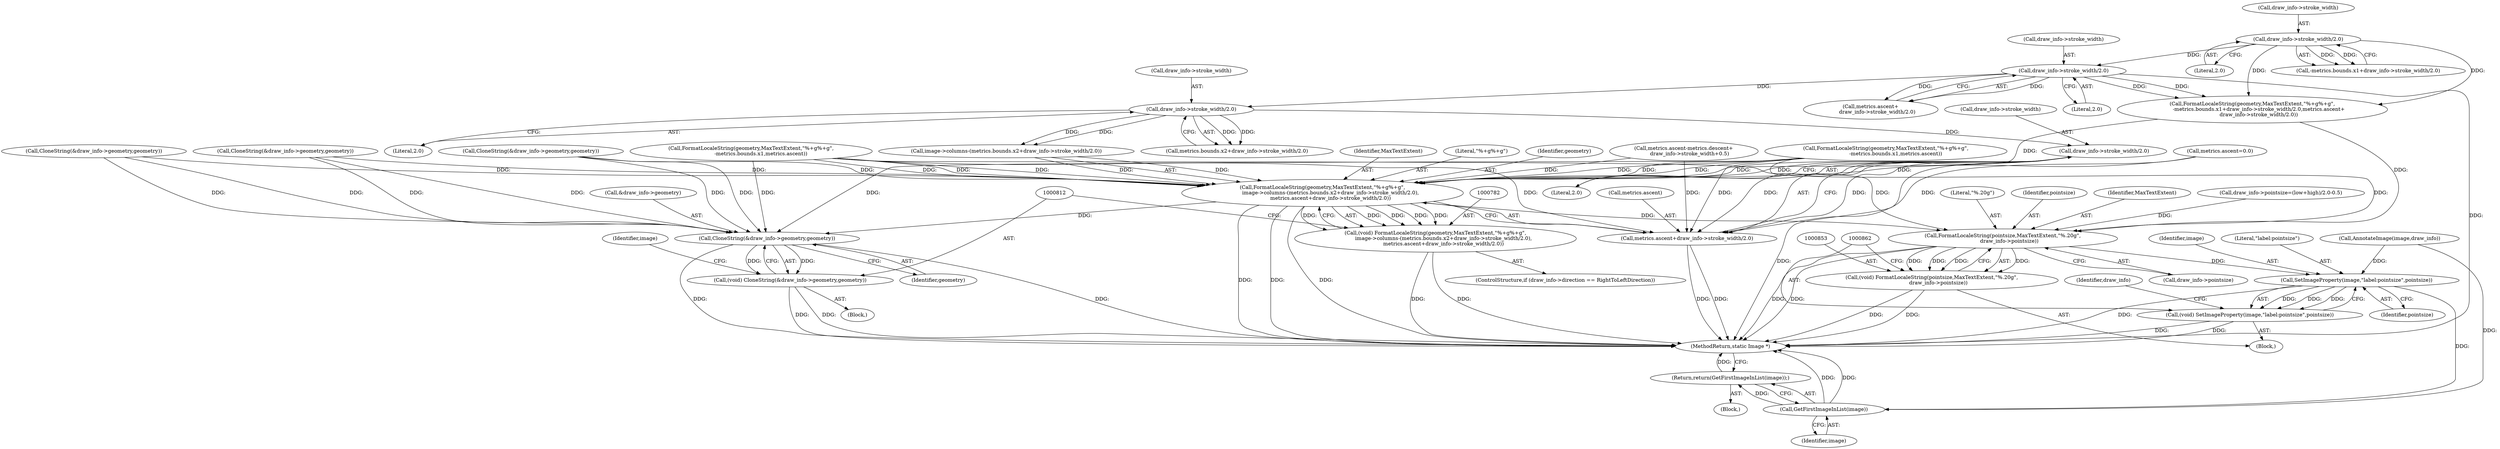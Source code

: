 digraph "0_ImageMagick_f6e9d0d9955e85bdd7540b251cd50d598dacc5e6_30@pointer" {
"1000806" [label="(Call,draw_info->stroke_width/2.0)"];
"1000797" [label="(Call,draw_info->stroke_width/2.0)"];
"1000755" [label="(Call,draw_info->stroke_width/2.0)"];
"1000746" [label="(Call,draw_info->stroke_width/2.0)"];
"1000783" [label="(Call,FormatLocaleString(geometry,MaxTextExtent,\"%+g%+g\",\n          image->columns-(metrics.bounds.x2+draw_info->stroke_width/2.0),\n          metrics.ascent+draw_info->stroke_width/2.0))"];
"1000781" [label="(Call,(void) FormatLocaleString(geometry,MaxTextExtent,\"%+g%+g\",\n          image->columns-(metrics.bounds.x2+draw_info->stroke_width/2.0),\n          metrics.ascent+draw_info->stroke_width/2.0))"];
"1000813" [label="(Call,CloneString(&draw_info->geometry,geometry))"];
"1000811" [label="(Call,(void) CloneString(&draw_info->geometry,geometry))"];
"1000854" [label="(Call,FormatLocaleString(pointsize,MaxTextExtent,\"%.20g\",\n        draw_info->pointsize))"];
"1000852" [label="(Call,(void) FormatLocaleString(pointsize,MaxTextExtent,\"%.20g\",\n        draw_info->pointsize))"];
"1000863" [label="(Call,SetImageProperty(image,\"label:pointsize\",pointsize))"];
"1000861" [label="(Call,(void) SetImageProperty(image,\"label:pointsize\",pointsize))"];
"1000872" [label="(Call,GetFirstImageInList(image))"];
"1000871" [label="(Return,return(GetFirstImageInList(image));)"];
"1000802" [label="(Call,metrics.ascent+draw_info->stroke_width/2.0)"];
"1000871" [label="(Return,return(GetFirstImageInList(image));)"];
"1000791" [label="(Call,metrics.bounds.x2+draw_info->stroke_width/2.0)"];
"1000759" [label="(Literal,2.0)"];
"1000313" [label="(Call,CloneString(&draw_info->geometry,geometry))"];
"1000864" [label="(Identifier,image)"];
"1000456" [label="(Call,CloneString(&draw_info->geometry,geometry))"];
"1000762" [label="(Call,CloneString(&draw_info->geometry,geometry))"];
"1000818" [label="(Identifier,geometry)"];
"1000735" [label="(Call,FormatLocaleString(geometry,MaxTextExtent,\"%+g%+g\",\n        -metrics.bounds.x1+draw_info->stroke_width/2.0,metrics.ascent+\n        draw_info->stroke_width/2.0))"];
"1000435" [label="(Call,FormatLocaleString(geometry,MaxTextExtent,\"%+g%+g\",\n            -metrics.bounds.x1,metrics.ascent))"];
"1000751" [label="(Call,metrics.ascent+\n        draw_info->stroke_width/2.0)"];
"1000755" [label="(Call,draw_info->stroke_width/2.0)"];
"1000775" [label="(ControlStructure,if (draw_info->direction == RightToLeftDirection))"];
"1000803" [label="(Call,metrics.ascent)"];
"1000865" [label="(Literal,\"label:pointsize\")"];
"1000810" [label="(Literal,2.0)"];
"1000668" [label="(Call,metrics.ascent-metrics.descent+\n       draw_info->stroke_width+0.5)"];
"1000785" [label="(Identifier,MaxTextExtent)"];
"1000786" [label="(Literal,\"%+g%+g\")"];
"1000797" [label="(Call,draw_info->stroke_width/2.0)"];
"1000807" [label="(Call,draw_info->stroke_width)"];
"1000874" [label="(MethodReturn,static Image *)"];
"1000868" [label="(Identifier,draw_info)"];
"1000801" [label="(Literal,2.0)"];
"1000802" [label="(Call,metrics.ascent+draw_info->stroke_width/2.0)"];
"1000747" [label="(Call,draw_info->stroke_width)"];
"1000857" [label="(Literal,\"%.20g\")"];
"1000866" [label="(Identifier,pointsize)"];
"1000750" [label="(Literal,2.0)"];
"1000806" [label="(Call,draw_info->stroke_width/2.0)"];
"1000873" [label="(Identifier,image)"];
"1000798" [label="(Call,draw_info->stroke_width)"];
"1000813" [label="(Call,CloneString(&draw_info->geometry,geometry))"];
"1000783" [label="(Call,FormatLocaleString(geometry,MaxTextExtent,\"%+g%+g\",\n          image->columns-(metrics.bounds.x2+draw_info->stroke_width/2.0),\n          metrics.ascent+draw_info->stroke_width/2.0))"];
"1000858" [label="(Call,draw_info->pointsize)"];
"1000105" [label="(Block,)"];
"1000852" [label="(Call,(void) FormatLocaleString(pointsize,MaxTextExtent,\"%.20g\",\n        draw_info->pointsize))"];
"1000784" [label="(Identifier,geometry)"];
"1000781" [label="(Call,(void) FormatLocaleString(geometry,MaxTextExtent,\"%+g%+g\",\n          image->columns-(metrics.bounds.x2+draw_info->stroke_width/2.0),\n          metrics.ascent+draw_info->stroke_width/2.0))"];
"1000861" [label="(Call,(void) SetImageProperty(image,\"label:pointsize\",pointsize))"];
"1000756" [label="(Call,draw_info->stroke_width)"];
"1000811" [label="(Call,(void) CloneString(&draw_info->geometry,geometry))"];
"1000822" [label="(Identifier,image)"];
"1000872" [label="(Call,GetFirstImageInList(image))"];
"1000850" [label="(Block,)"];
"1000739" [label="(Call,-metrics.bounds.x1+draw_info->stroke_width/2.0)"];
"1000855" [label="(Identifier,pointsize)"];
"1000856" [label="(Identifier,MaxTextExtent)"];
"1000814" [label="(Call,&draw_info->geometry)"];
"1000774" [label="(Block,)"];
"1000787" [label="(Call,image->columns-(metrics.bounds.x2+draw_info->stroke_width/2.0))"];
"1000863" [label="(Call,SetImageProperty(image,\"label:pointsize\",pointsize))"];
"1000292" [label="(Call,FormatLocaleString(geometry,MaxTextExtent,\"%+g%+g\",\n            -metrics.bounds.x1,metrics.ascent))"];
"1000204" [label="(Call,metrics.ascent=0.0)"];
"1000854" [label="(Call,FormatLocaleString(pointsize,MaxTextExtent,\"%.20g\",\n        draw_info->pointsize))"];
"1000746" [label="(Call,draw_info->stroke_width/2.0)"];
"1000841" [label="(Call,AnnotateImage(image,draw_info))"];
"1000577" [label="(Call,draw_info->pointsize=(low+high)/2.0-0.5)"];
"1000806" -> "1000802"  [label="AST: "];
"1000806" -> "1000810"  [label="CFG: "];
"1000807" -> "1000806"  [label="AST: "];
"1000810" -> "1000806"  [label="AST: "];
"1000802" -> "1000806"  [label="CFG: "];
"1000806" -> "1000874"  [label="DDG: "];
"1000806" -> "1000783"  [label="DDG: "];
"1000806" -> "1000783"  [label="DDG: "];
"1000806" -> "1000802"  [label="DDG: "];
"1000806" -> "1000802"  [label="DDG: "];
"1000797" -> "1000806"  [label="DDG: "];
"1000797" -> "1000791"  [label="AST: "];
"1000797" -> "1000801"  [label="CFG: "];
"1000798" -> "1000797"  [label="AST: "];
"1000801" -> "1000797"  [label="AST: "];
"1000791" -> "1000797"  [label="CFG: "];
"1000797" -> "1000787"  [label="DDG: "];
"1000797" -> "1000787"  [label="DDG: "];
"1000797" -> "1000791"  [label="DDG: "];
"1000797" -> "1000791"  [label="DDG: "];
"1000755" -> "1000797"  [label="DDG: "];
"1000755" -> "1000751"  [label="AST: "];
"1000755" -> "1000759"  [label="CFG: "];
"1000756" -> "1000755"  [label="AST: "];
"1000759" -> "1000755"  [label="AST: "];
"1000751" -> "1000755"  [label="CFG: "];
"1000755" -> "1000874"  [label="DDG: "];
"1000755" -> "1000735"  [label="DDG: "];
"1000755" -> "1000735"  [label="DDG: "];
"1000755" -> "1000751"  [label="DDG: "];
"1000755" -> "1000751"  [label="DDG: "];
"1000746" -> "1000755"  [label="DDG: "];
"1000746" -> "1000739"  [label="AST: "];
"1000746" -> "1000750"  [label="CFG: "];
"1000747" -> "1000746"  [label="AST: "];
"1000750" -> "1000746"  [label="AST: "];
"1000739" -> "1000746"  [label="CFG: "];
"1000746" -> "1000735"  [label="DDG: "];
"1000746" -> "1000735"  [label="DDG: "];
"1000746" -> "1000739"  [label="DDG: "];
"1000746" -> "1000739"  [label="DDG: "];
"1000783" -> "1000781"  [label="AST: "];
"1000783" -> "1000802"  [label="CFG: "];
"1000784" -> "1000783"  [label="AST: "];
"1000785" -> "1000783"  [label="AST: "];
"1000786" -> "1000783"  [label="AST: "];
"1000787" -> "1000783"  [label="AST: "];
"1000802" -> "1000783"  [label="AST: "];
"1000781" -> "1000783"  [label="CFG: "];
"1000783" -> "1000874"  [label="DDG: "];
"1000783" -> "1000874"  [label="DDG: "];
"1000783" -> "1000874"  [label="DDG: "];
"1000783" -> "1000781"  [label="DDG: "];
"1000783" -> "1000781"  [label="DDG: "];
"1000783" -> "1000781"  [label="DDG: "];
"1000783" -> "1000781"  [label="DDG: "];
"1000783" -> "1000781"  [label="DDG: "];
"1000456" -> "1000783"  [label="DDG: "];
"1000435" -> "1000783"  [label="DDG: "];
"1000435" -> "1000783"  [label="DDG: "];
"1000435" -> "1000783"  [label="DDG: "];
"1000313" -> "1000783"  [label="DDG: "];
"1000292" -> "1000783"  [label="DDG: "];
"1000292" -> "1000783"  [label="DDG: "];
"1000292" -> "1000783"  [label="DDG: "];
"1000762" -> "1000783"  [label="DDG: "];
"1000735" -> "1000783"  [label="DDG: "];
"1000787" -> "1000783"  [label="DDG: "];
"1000787" -> "1000783"  [label="DDG: "];
"1000668" -> "1000783"  [label="DDG: "];
"1000204" -> "1000783"  [label="DDG: "];
"1000783" -> "1000813"  [label="DDG: "];
"1000783" -> "1000854"  [label="DDG: "];
"1000781" -> "1000775"  [label="AST: "];
"1000782" -> "1000781"  [label="AST: "];
"1000812" -> "1000781"  [label="CFG: "];
"1000781" -> "1000874"  [label="DDG: "];
"1000781" -> "1000874"  [label="DDG: "];
"1000813" -> "1000811"  [label="AST: "];
"1000813" -> "1000818"  [label="CFG: "];
"1000814" -> "1000813"  [label="AST: "];
"1000818" -> "1000813"  [label="AST: "];
"1000811" -> "1000813"  [label="CFG: "];
"1000813" -> "1000874"  [label="DDG: "];
"1000813" -> "1000874"  [label="DDG: "];
"1000813" -> "1000811"  [label="DDG: "];
"1000813" -> "1000811"  [label="DDG: "];
"1000456" -> "1000813"  [label="DDG: "];
"1000456" -> "1000813"  [label="DDG: "];
"1000762" -> "1000813"  [label="DDG: "];
"1000762" -> "1000813"  [label="DDG: "];
"1000313" -> "1000813"  [label="DDG: "];
"1000313" -> "1000813"  [label="DDG: "];
"1000435" -> "1000813"  [label="DDG: "];
"1000292" -> "1000813"  [label="DDG: "];
"1000811" -> "1000774"  [label="AST: "];
"1000812" -> "1000811"  [label="AST: "];
"1000822" -> "1000811"  [label="CFG: "];
"1000811" -> "1000874"  [label="DDG: "];
"1000811" -> "1000874"  [label="DDG: "];
"1000854" -> "1000852"  [label="AST: "];
"1000854" -> "1000858"  [label="CFG: "];
"1000855" -> "1000854"  [label="AST: "];
"1000856" -> "1000854"  [label="AST: "];
"1000857" -> "1000854"  [label="AST: "];
"1000858" -> "1000854"  [label="AST: "];
"1000852" -> "1000854"  [label="CFG: "];
"1000854" -> "1000874"  [label="DDG: "];
"1000854" -> "1000874"  [label="DDG: "];
"1000854" -> "1000852"  [label="DDG: "];
"1000854" -> "1000852"  [label="DDG: "];
"1000854" -> "1000852"  [label="DDG: "];
"1000854" -> "1000852"  [label="DDG: "];
"1000435" -> "1000854"  [label="DDG: "];
"1000292" -> "1000854"  [label="DDG: "];
"1000735" -> "1000854"  [label="DDG: "];
"1000577" -> "1000854"  [label="DDG: "];
"1000854" -> "1000863"  [label="DDG: "];
"1000852" -> "1000850"  [label="AST: "];
"1000853" -> "1000852"  [label="AST: "];
"1000862" -> "1000852"  [label="CFG: "];
"1000852" -> "1000874"  [label="DDG: "];
"1000852" -> "1000874"  [label="DDG: "];
"1000863" -> "1000861"  [label="AST: "];
"1000863" -> "1000866"  [label="CFG: "];
"1000864" -> "1000863"  [label="AST: "];
"1000865" -> "1000863"  [label="AST: "];
"1000866" -> "1000863"  [label="AST: "];
"1000861" -> "1000863"  [label="CFG: "];
"1000863" -> "1000874"  [label="DDG: "];
"1000863" -> "1000861"  [label="DDG: "];
"1000863" -> "1000861"  [label="DDG: "];
"1000863" -> "1000861"  [label="DDG: "];
"1000841" -> "1000863"  [label="DDG: "];
"1000863" -> "1000872"  [label="DDG: "];
"1000861" -> "1000850"  [label="AST: "];
"1000862" -> "1000861"  [label="AST: "];
"1000868" -> "1000861"  [label="CFG: "];
"1000861" -> "1000874"  [label="DDG: "];
"1000861" -> "1000874"  [label="DDG: "];
"1000872" -> "1000871"  [label="AST: "];
"1000872" -> "1000873"  [label="CFG: "];
"1000873" -> "1000872"  [label="AST: "];
"1000871" -> "1000872"  [label="CFG: "];
"1000872" -> "1000874"  [label="DDG: "];
"1000872" -> "1000874"  [label="DDG: "];
"1000872" -> "1000871"  [label="DDG: "];
"1000841" -> "1000872"  [label="DDG: "];
"1000871" -> "1000105"  [label="AST: "];
"1000874" -> "1000871"  [label="CFG: "];
"1000871" -> "1000874"  [label="DDG: "];
"1000803" -> "1000802"  [label="AST: "];
"1000802" -> "1000874"  [label="DDG: "];
"1000802" -> "1000874"  [label="DDG: "];
"1000435" -> "1000802"  [label="DDG: "];
"1000292" -> "1000802"  [label="DDG: "];
"1000668" -> "1000802"  [label="DDG: "];
"1000204" -> "1000802"  [label="DDG: "];
}
